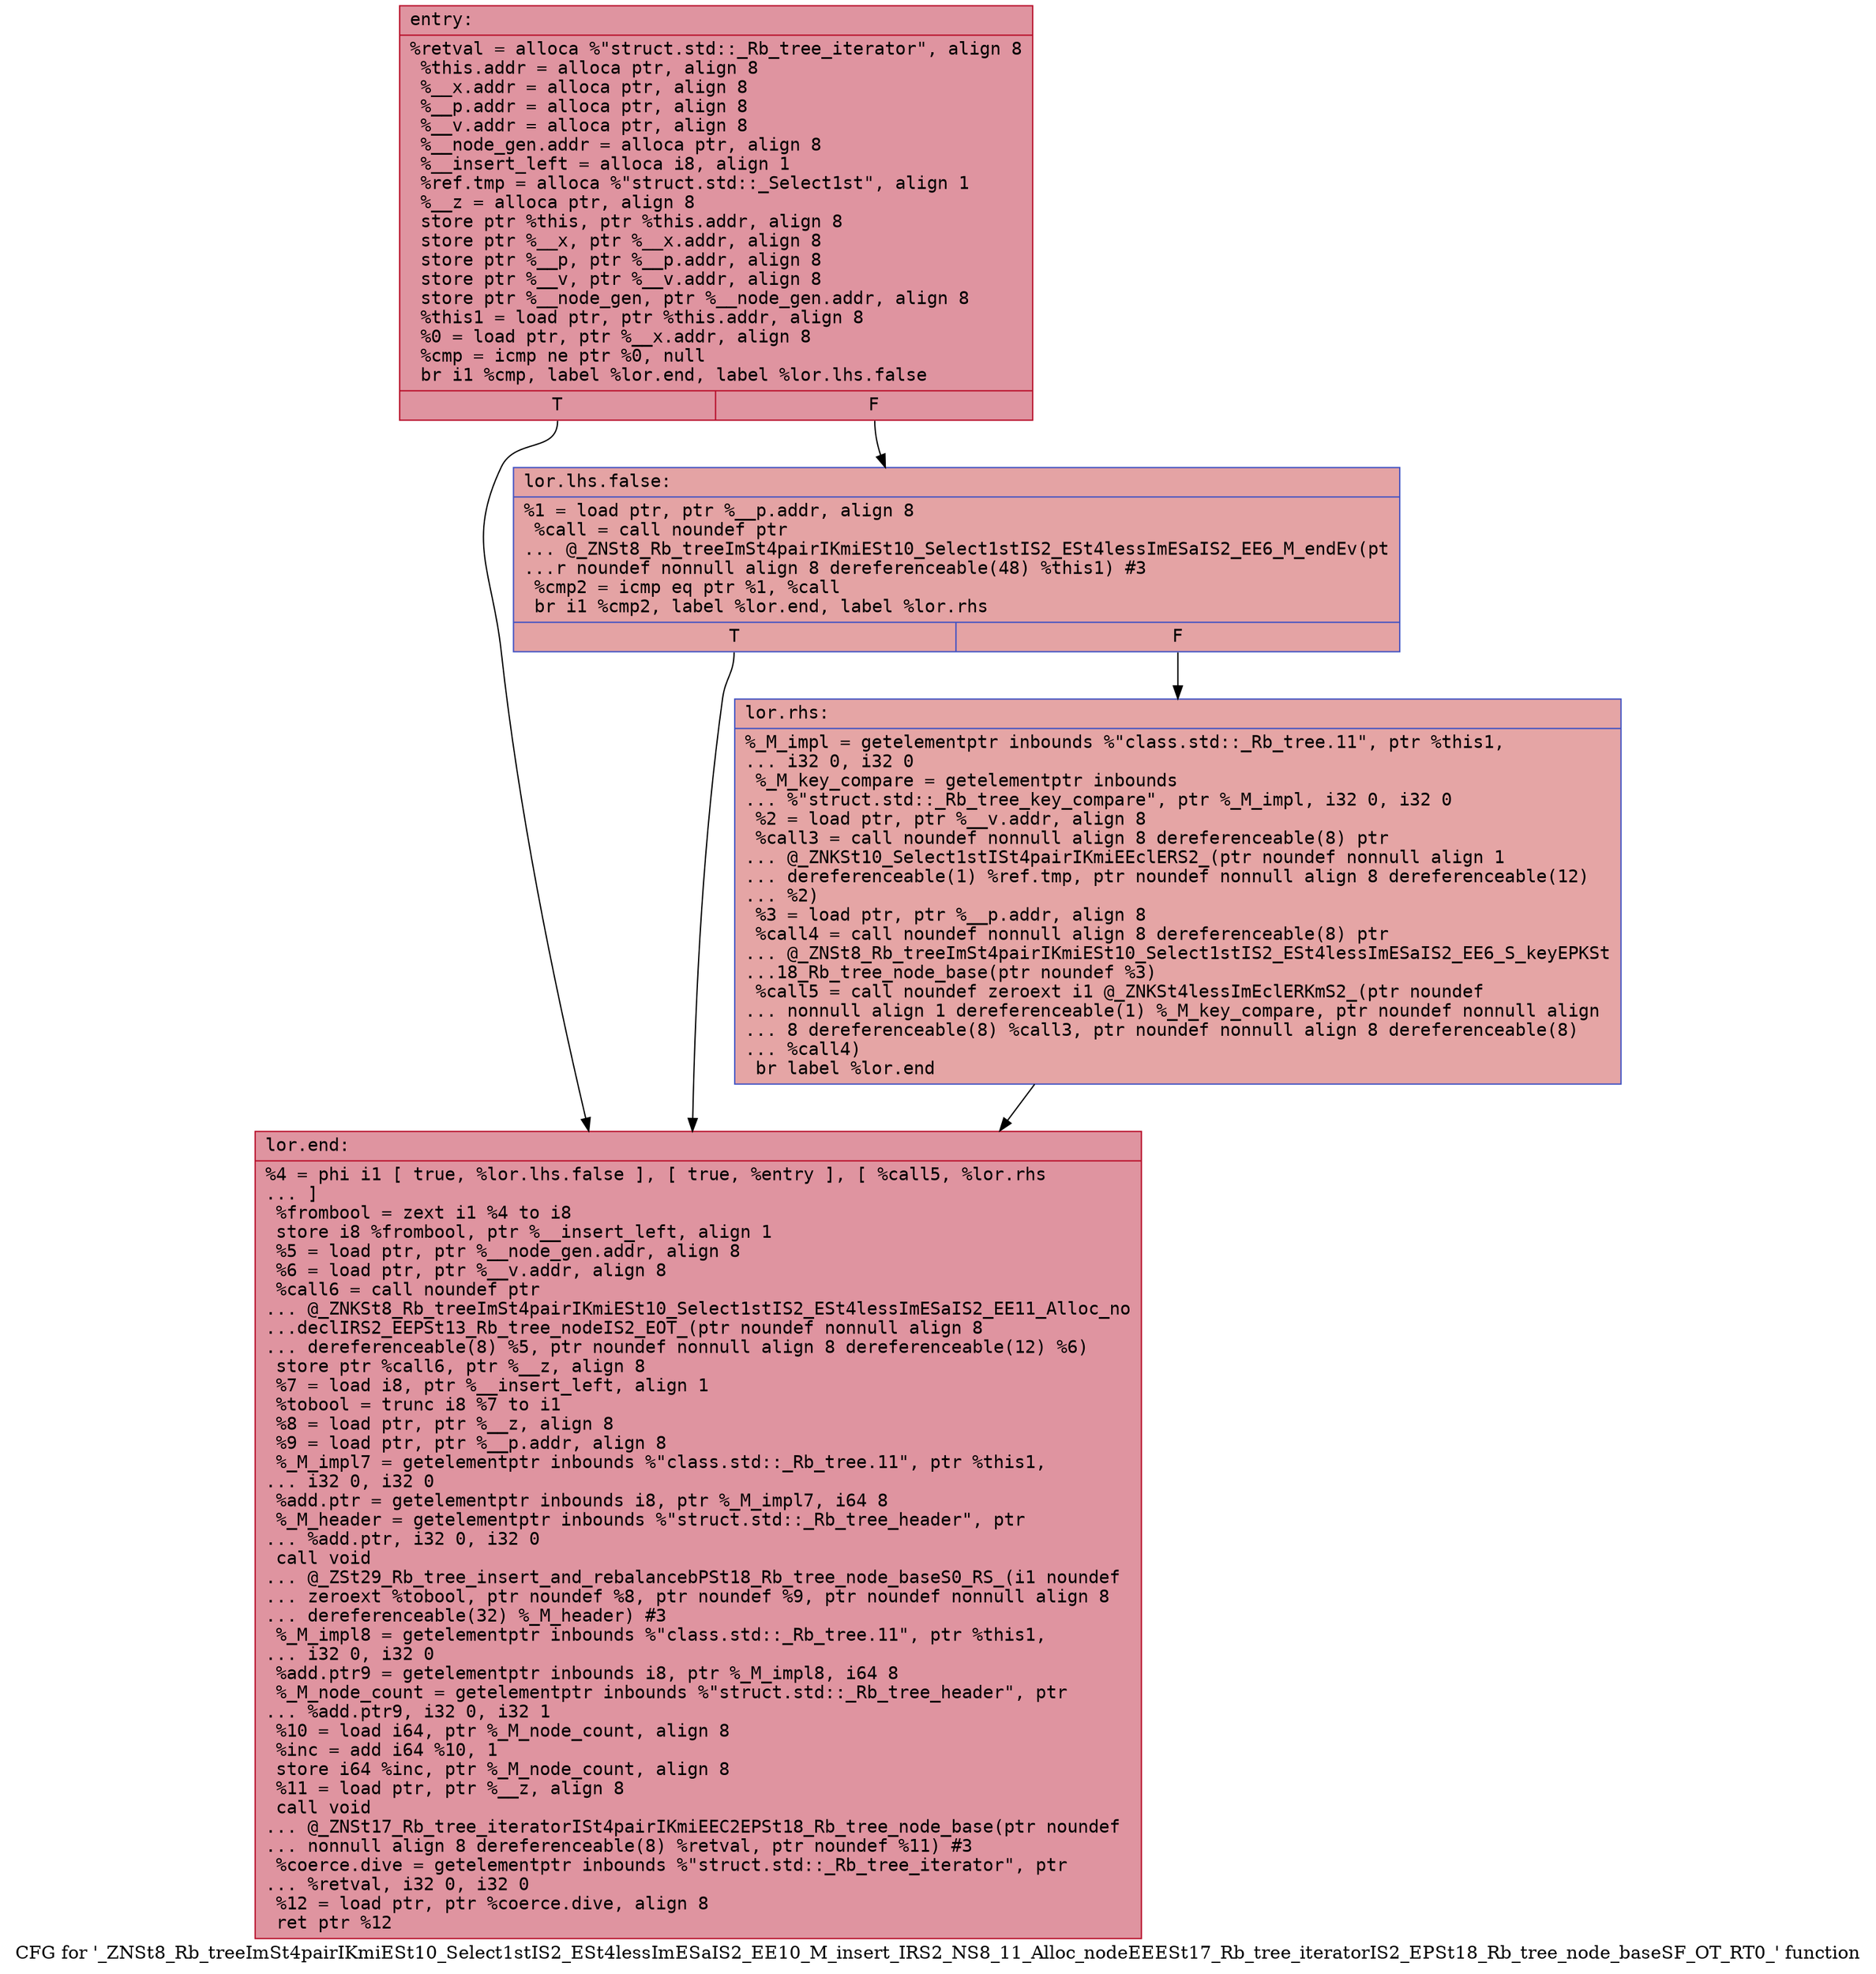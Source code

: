 digraph "CFG for '_ZNSt8_Rb_treeImSt4pairIKmiESt10_Select1stIS2_ESt4lessImESaIS2_EE10_M_insert_IRS2_NS8_11_Alloc_nodeEEESt17_Rb_tree_iteratorIS2_EPSt18_Rb_tree_node_baseSF_OT_RT0_' function" {
	label="CFG for '_ZNSt8_Rb_treeImSt4pairIKmiESt10_Select1stIS2_ESt4lessImESaIS2_EE10_M_insert_IRS2_NS8_11_Alloc_nodeEEESt17_Rb_tree_iteratorIS2_EPSt18_Rb_tree_node_baseSF_OT_RT0_' function";

	Node0x55dfe4bf8280 [shape=record,color="#b70d28ff", style=filled, fillcolor="#b70d2870" fontname="Courier",label="{entry:\l|  %retval = alloca %\"struct.std::_Rb_tree_iterator\", align 8\l  %this.addr = alloca ptr, align 8\l  %__x.addr = alloca ptr, align 8\l  %__p.addr = alloca ptr, align 8\l  %__v.addr = alloca ptr, align 8\l  %__node_gen.addr = alloca ptr, align 8\l  %__insert_left = alloca i8, align 1\l  %ref.tmp = alloca %\"struct.std::_Select1st\", align 1\l  %__z = alloca ptr, align 8\l  store ptr %this, ptr %this.addr, align 8\l  store ptr %__x, ptr %__x.addr, align 8\l  store ptr %__p, ptr %__p.addr, align 8\l  store ptr %__v, ptr %__v.addr, align 8\l  store ptr %__node_gen, ptr %__node_gen.addr, align 8\l  %this1 = load ptr, ptr %this.addr, align 8\l  %0 = load ptr, ptr %__x.addr, align 8\l  %cmp = icmp ne ptr %0, null\l  br i1 %cmp, label %lor.end, label %lor.lhs.false\l|{<s0>T|<s1>F}}"];
	Node0x55dfe4bf8280:s0 -> Node0x55dfe4bf9190[tooltip="entry -> lor.end\nProbability 62.50%" ];
	Node0x55dfe4bf8280:s1 -> Node0x55dfe4bf9200[tooltip="entry -> lor.lhs.false\nProbability 37.50%" ];
	Node0x55dfe4bf9200 [shape=record,color="#3d50c3ff", style=filled, fillcolor="#c32e3170" fontname="Courier",label="{lor.lhs.false:\l|  %1 = load ptr, ptr %__p.addr, align 8\l  %call = call noundef ptr\l... @_ZNSt8_Rb_treeImSt4pairIKmiESt10_Select1stIS2_ESt4lessImESaIS2_EE6_M_endEv(pt\l...r noundef nonnull align 8 dereferenceable(48) %this1) #3\l  %cmp2 = icmp eq ptr %1, %call\l  br i1 %cmp2, label %lor.end, label %lor.rhs\l|{<s0>T|<s1>F}}"];
	Node0x55dfe4bf9200:s0 -> Node0x55dfe4bf9190[tooltip="lor.lhs.false -> lor.end\nProbability 37.50%" ];
	Node0x55dfe4bf9200:s1 -> Node0x55dfe4bf94b0[tooltip="lor.lhs.false -> lor.rhs\nProbability 62.50%" ];
	Node0x55dfe4bf94b0 [shape=record,color="#3d50c3ff", style=filled, fillcolor="#c5333470" fontname="Courier",label="{lor.rhs:\l|  %_M_impl = getelementptr inbounds %\"class.std::_Rb_tree.11\", ptr %this1,\l... i32 0, i32 0\l  %_M_key_compare = getelementptr inbounds\l... %\"struct.std::_Rb_tree_key_compare\", ptr %_M_impl, i32 0, i32 0\l  %2 = load ptr, ptr %__v.addr, align 8\l  %call3 = call noundef nonnull align 8 dereferenceable(8) ptr\l... @_ZNKSt10_Select1stISt4pairIKmiEEclERS2_(ptr noundef nonnull align 1\l... dereferenceable(1) %ref.tmp, ptr noundef nonnull align 8 dereferenceable(12)\l... %2)\l  %3 = load ptr, ptr %__p.addr, align 8\l  %call4 = call noundef nonnull align 8 dereferenceable(8) ptr\l... @_ZNSt8_Rb_treeImSt4pairIKmiESt10_Select1stIS2_ESt4lessImESaIS2_EE6_S_keyEPKSt\l...18_Rb_tree_node_base(ptr noundef %3)\l  %call5 = call noundef zeroext i1 @_ZNKSt4lessImEclERKmS2_(ptr noundef\l... nonnull align 1 dereferenceable(1) %_M_key_compare, ptr noundef nonnull align\l... 8 dereferenceable(8) %call3, ptr noundef nonnull align 8 dereferenceable(8)\l... %call4)\l  br label %lor.end\l}"];
	Node0x55dfe4bf94b0 -> Node0x55dfe4bf9190[tooltip="lor.rhs -> lor.end\nProbability 100.00%" ];
	Node0x55dfe4bf9190 [shape=record,color="#b70d28ff", style=filled, fillcolor="#b70d2870" fontname="Courier",label="{lor.end:\l|  %4 = phi i1 [ true, %lor.lhs.false ], [ true, %entry ], [ %call5, %lor.rhs\l... ]\l  %frombool = zext i1 %4 to i8\l  store i8 %frombool, ptr %__insert_left, align 1\l  %5 = load ptr, ptr %__node_gen.addr, align 8\l  %6 = load ptr, ptr %__v.addr, align 8\l  %call6 = call noundef ptr\l... @_ZNKSt8_Rb_treeImSt4pairIKmiESt10_Select1stIS2_ESt4lessImESaIS2_EE11_Alloc_no\l...declIRS2_EEPSt13_Rb_tree_nodeIS2_EOT_(ptr noundef nonnull align 8\l... dereferenceable(8) %5, ptr noundef nonnull align 8 dereferenceable(12) %6)\l  store ptr %call6, ptr %__z, align 8\l  %7 = load i8, ptr %__insert_left, align 1\l  %tobool = trunc i8 %7 to i1\l  %8 = load ptr, ptr %__z, align 8\l  %9 = load ptr, ptr %__p.addr, align 8\l  %_M_impl7 = getelementptr inbounds %\"class.std::_Rb_tree.11\", ptr %this1,\l... i32 0, i32 0\l  %add.ptr = getelementptr inbounds i8, ptr %_M_impl7, i64 8\l  %_M_header = getelementptr inbounds %\"struct.std::_Rb_tree_header\", ptr\l... %add.ptr, i32 0, i32 0\l  call void\l... @_ZSt29_Rb_tree_insert_and_rebalancebPSt18_Rb_tree_node_baseS0_RS_(i1 noundef\l... zeroext %tobool, ptr noundef %8, ptr noundef %9, ptr noundef nonnull align 8\l... dereferenceable(32) %_M_header) #3\l  %_M_impl8 = getelementptr inbounds %\"class.std::_Rb_tree.11\", ptr %this1,\l... i32 0, i32 0\l  %add.ptr9 = getelementptr inbounds i8, ptr %_M_impl8, i64 8\l  %_M_node_count = getelementptr inbounds %\"struct.std::_Rb_tree_header\", ptr\l... %add.ptr9, i32 0, i32 1\l  %10 = load i64, ptr %_M_node_count, align 8\l  %inc = add i64 %10, 1\l  store i64 %inc, ptr %_M_node_count, align 8\l  %11 = load ptr, ptr %__z, align 8\l  call void\l... @_ZNSt17_Rb_tree_iteratorISt4pairIKmiEEC2EPSt18_Rb_tree_node_base(ptr noundef\l... nonnull align 8 dereferenceable(8) %retval, ptr noundef %11) #3\l  %coerce.dive = getelementptr inbounds %\"struct.std::_Rb_tree_iterator\", ptr\l... %retval, i32 0, i32 0\l  %12 = load ptr, ptr %coerce.dive, align 8\l  ret ptr %12\l}"];
}
